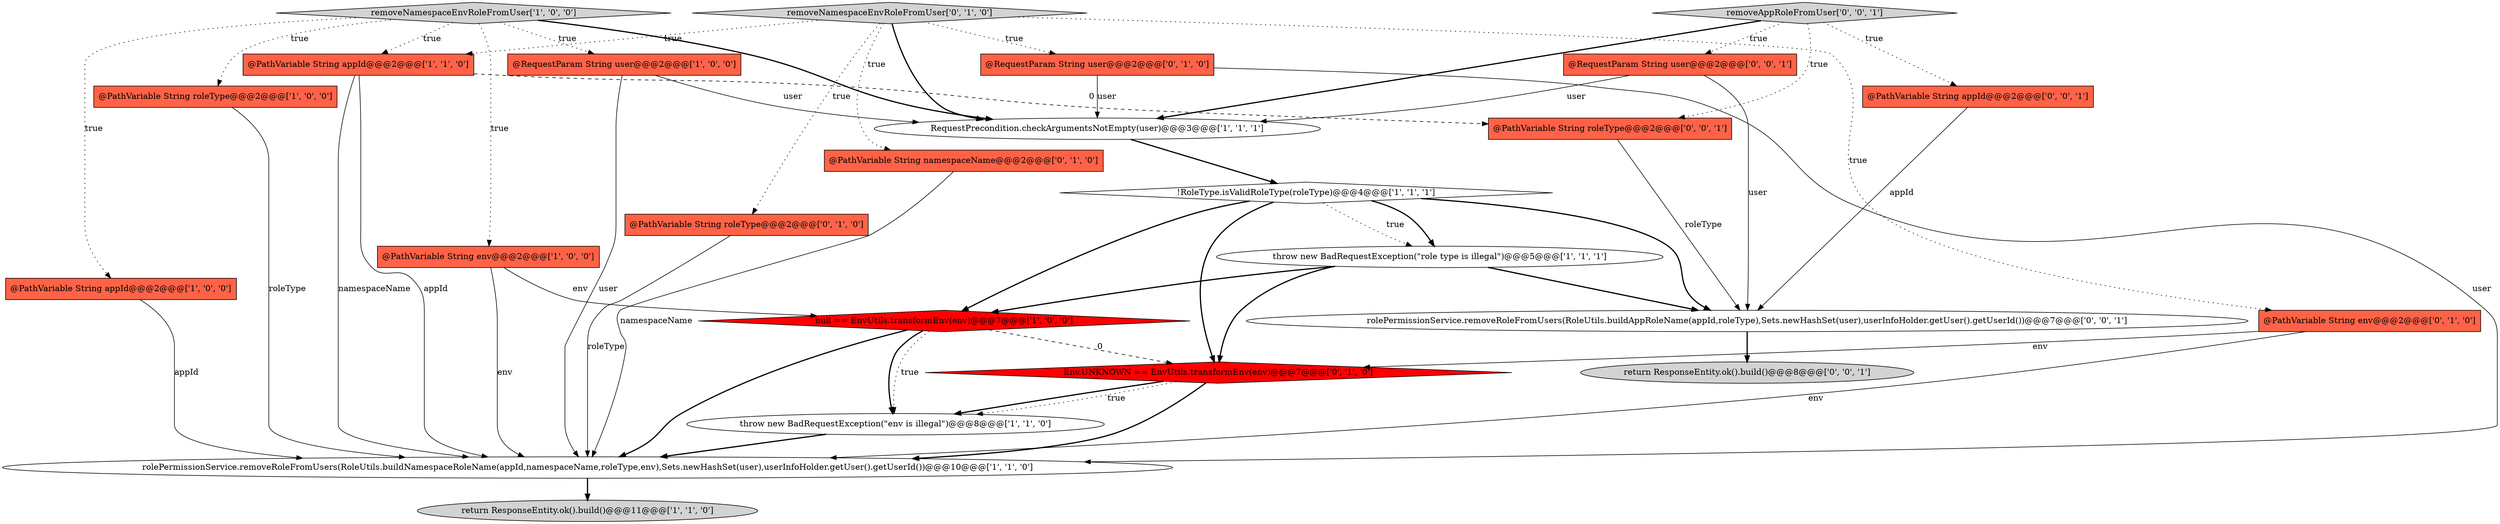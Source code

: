 digraph {
8 [style = filled, label = "!RoleType.isValidRoleType(roleType)@@@4@@@['1', '1', '1']", fillcolor = white, shape = diamond image = "AAA0AAABBB1BBB"];
5 [style = filled, label = "rolePermissionService.removeRoleFromUsers(RoleUtils.buildNamespaceRoleName(appId,namespaceName,roleType,env),Sets.newHashSet(user),userInfoHolder.getUser().getUserId())@@@10@@@['1', '1', '0']", fillcolor = white, shape = ellipse image = "AAA0AAABBB1BBB"];
16 [style = filled, label = "Env.UNKNOWN == EnvUtils.transformEnv(env)@@@7@@@['0', '1', '0']", fillcolor = red, shape = diamond image = "AAA1AAABBB2BBB"];
9 [style = filled, label = "removeNamespaceEnvRoleFromUser['1', '0', '0']", fillcolor = lightgray, shape = diamond image = "AAA0AAABBB1BBB"];
17 [style = filled, label = "removeNamespaceEnvRoleFromUser['0', '1', '0']", fillcolor = lightgray, shape = diamond image = "AAA0AAABBB2BBB"];
21 [style = filled, label = "@RequestParam String user@@@2@@@['0', '0', '1']", fillcolor = tomato, shape = box image = "AAA0AAABBB3BBB"];
0 [style = filled, label = "@PathVariable String roleType@@@2@@@['1', '0', '0']", fillcolor = tomato, shape = box image = "AAA0AAABBB1BBB"];
23 [style = filled, label = "rolePermissionService.removeRoleFromUsers(RoleUtils.buildAppRoleName(appId,roleType),Sets.newHashSet(user),userInfoHolder.getUser().getUserId())@@@7@@@['0', '0', '1']", fillcolor = white, shape = ellipse image = "AAA0AAABBB3BBB"];
22 [style = filled, label = "return ResponseEntity.ok().build()@@@8@@@['0', '0', '1']", fillcolor = lightgray, shape = ellipse image = "AAA0AAABBB3BBB"];
19 [style = filled, label = "@PathVariable String appId@@@2@@@['0', '0', '1']", fillcolor = tomato, shape = box image = "AAA0AAABBB3BBB"];
11 [style = filled, label = "throw new BadRequestException(\"env is illegal\")@@@8@@@['1', '1', '0']", fillcolor = white, shape = ellipse image = "AAA0AAABBB1BBB"];
24 [style = filled, label = "@PathVariable String roleType@@@2@@@['0', '0', '1']", fillcolor = tomato, shape = box image = "AAA0AAABBB3BBB"];
4 [style = filled, label = "@PathVariable String appId@@@2@@@['1', '1', '0']", fillcolor = tomato, shape = box image = "AAA0AAABBB1BBB"];
12 [style = filled, label = "throw new BadRequestException(\"role type is illegal\")@@@5@@@['1', '1', '1']", fillcolor = white, shape = ellipse image = "AAA0AAABBB1BBB"];
14 [style = filled, label = "@PathVariable String namespaceName@@@2@@@['0', '1', '0']", fillcolor = tomato, shape = box image = "AAA0AAABBB2BBB"];
20 [style = filled, label = "removeAppRoleFromUser['0', '0', '1']", fillcolor = lightgray, shape = diamond image = "AAA0AAABBB3BBB"];
10 [style = filled, label = "null == EnvUtils.transformEnv(env)@@@7@@@['1', '0', '0']", fillcolor = red, shape = diamond image = "AAA1AAABBB1BBB"];
7 [style = filled, label = "RequestPrecondition.checkArgumentsNotEmpty(user)@@@3@@@['1', '1', '1']", fillcolor = white, shape = ellipse image = "AAA0AAABBB1BBB"];
2 [style = filled, label = "@PathVariable String appId@@@2@@@['1', '0', '0']", fillcolor = tomato, shape = box image = "AAA0AAABBB1BBB"];
1 [style = filled, label = "@RequestParam String user@@@2@@@['1', '0', '0']", fillcolor = tomato, shape = box image = "AAA0AAABBB1BBB"];
18 [style = filled, label = "@RequestParam String user@@@2@@@['0', '1', '0']", fillcolor = tomato, shape = box image = "AAA0AAABBB2BBB"];
13 [style = filled, label = "@PathVariable String roleType@@@2@@@['0', '1', '0']", fillcolor = tomato, shape = box image = "AAA0AAABBB2BBB"];
3 [style = filled, label = "@PathVariable String env@@@2@@@['1', '0', '0']", fillcolor = tomato, shape = box image = "AAA0AAABBB1BBB"];
6 [style = filled, label = "return ResponseEntity.ok().build()@@@11@@@['1', '1', '0']", fillcolor = lightgray, shape = ellipse image = "AAA0AAABBB1BBB"];
15 [style = filled, label = "@PathVariable String env@@@2@@@['0', '1', '0']", fillcolor = tomato, shape = box image = "AAA0AAABBB2BBB"];
2->5 [style = solid, label="appId"];
8->10 [style = bold, label=""];
8->16 [style = bold, label=""];
9->0 [style = dotted, label="true"];
16->11 [style = bold, label=""];
8->23 [style = bold, label=""];
17->18 [style = dotted, label="true"];
20->24 [style = dotted, label="true"];
21->23 [style = solid, label="user"];
17->4 [style = dotted, label="true"];
3->5 [style = solid, label="env"];
3->10 [style = solid, label="env"];
17->14 [style = dotted, label="true"];
12->16 [style = bold, label=""];
20->21 [style = dotted, label="true"];
4->5 [style = solid, label="namespaceName"];
9->7 [style = bold, label=""];
7->8 [style = bold, label=""];
4->5 [style = solid, label="appId"];
15->16 [style = solid, label="env"];
18->5 [style = solid, label="user"];
18->7 [style = solid, label="user"];
17->7 [style = bold, label=""];
11->5 [style = bold, label=""];
19->23 [style = solid, label="appId"];
12->10 [style = bold, label=""];
23->22 [style = bold, label=""];
17->15 [style = dotted, label="true"];
10->5 [style = bold, label=""];
5->6 [style = bold, label=""];
8->12 [style = dotted, label="true"];
14->5 [style = solid, label="namespaceName"];
10->11 [style = dotted, label="true"];
9->2 [style = dotted, label="true"];
0->5 [style = solid, label="roleType"];
9->1 [style = dotted, label="true"];
16->5 [style = bold, label=""];
21->7 [style = solid, label="user"];
9->4 [style = dotted, label="true"];
12->23 [style = bold, label=""];
20->19 [style = dotted, label="true"];
10->16 [style = dashed, label="0"];
9->3 [style = dotted, label="true"];
4->24 [style = dashed, label="0"];
20->7 [style = bold, label=""];
13->5 [style = solid, label="roleType"];
15->5 [style = solid, label="env"];
16->11 [style = dotted, label="true"];
17->13 [style = dotted, label="true"];
1->5 [style = solid, label="user"];
8->12 [style = bold, label=""];
24->23 [style = solid, label="roleType"];
1->7 [style = solid, label="user"];
10->11 [style = bold, label=""];
}

